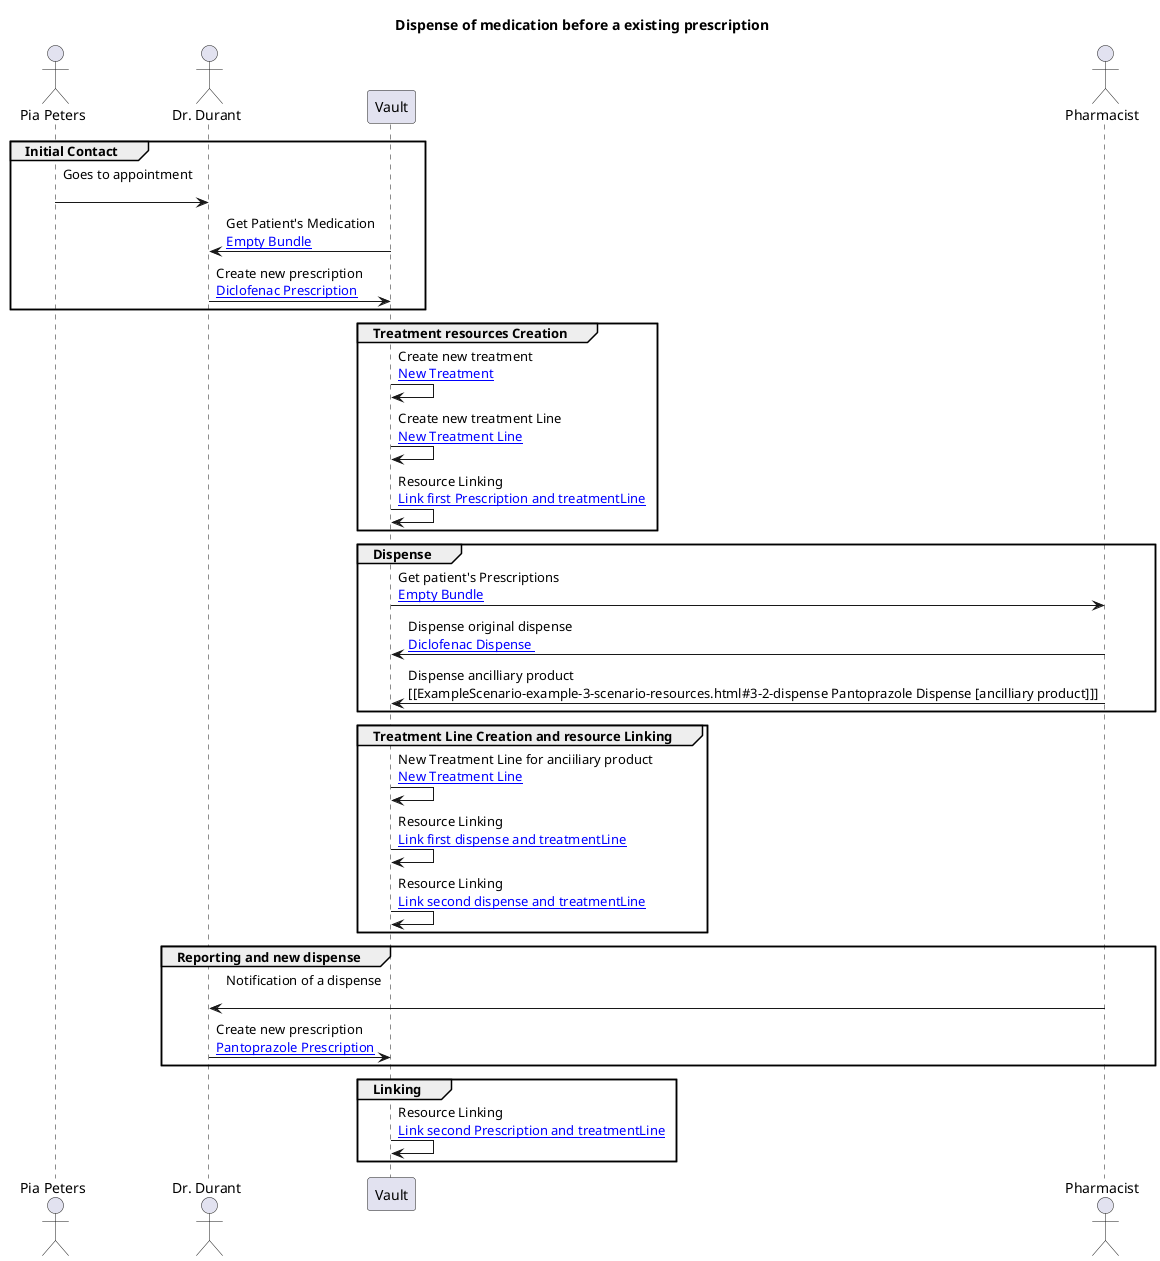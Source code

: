 @startuml


Title Dispense of medication before a existing prescription

actor "Pia Peters" as PATIENT
actor "Dr. Durant" as GP
participant "Vault" as VAULT
actor "Pharmacist" as PHARM

    
    
    
    
    
group Initial Contact

PATIENT -> GP : Goes to appointment\n
VAULT -> GP : Get Patient's Medication\n[[ExampleScenario-example-3-scenario-resources.html#EB Empty Bundle]]
GP -> VAULT : Create new prescription\n[[ExampleScenario-example-3-scenario-resources.html#3-prescription Diclofenac Prescription]]
end
    
group Treatment resources Creation

VAULT -> VAULT : Create new treatment\n[[ExampleScenario-example-3-scenario-resources.html#3-treatment New Treatment]]
VAULT -> VAULT : Create new treatment Line\n[[ExampleScenario-example-3-scenario-resources.html#3-treatmentLine New Treatment Line]]
VAULT -> VAULT : Resource Linking\n[[ExampleScenario-example-3-scenario-resources.html#3-1-provenance Link first Prescription and treatmentLine]]
end
    
group Dispense

VAULT -> PHARM : Get patient's Prescriptions\n[[ExampleScenario-example-3-scenario-resources.html#EB Empty Bundle]]
PHARM -> VAULT : Dispense original dispense\n[[ExampleScenario-example-3-scenario-resources.html#3-dispense Diclofenac Dispense ]]
PHARM -> VAULT : Dispense ancilliary product\n[[ExampleScenario-example-3-scenario-resources.html#3-2-dispense Pantoprazole Dispense [ancilliary product]]]
end
    
group Treatment Line Creation and resource Linking

VAULT -> VAULT : New Treatment Line for anciiliary product\n[[ExampleScenario-example-3-scenario-resources.html#3-treatmentLine New Treatment Line]]
VAULT -> VAULT : Resource Linking\n[[ExampleScenario-example-3-scenario-resources.html#3-2-provenance Link first dispense and treatmentLine]]
VAULT -> VAULT : Resource Linking\n[[ExampleScenario-example-3-scenario-resources.html#3-3-provenance Link second dispense and treatmentLine]]
end
    
group Reporting and new dispense

PHARM -> GP : Notification of a dispense\n
GP -> VAULT : Create new prescription\n[[ExampleScenario-example-3-scenario-resources.html#3-2-prescription Pantoprazole Prescription]]
end
    
group Linking

VAULT -> VAULT : Resource Linking\n[[ExampleScenario-example-3-scenario-resources.html#3-4-provenance Link second Prescription and treatmentLine]]
end
  

@enduml
